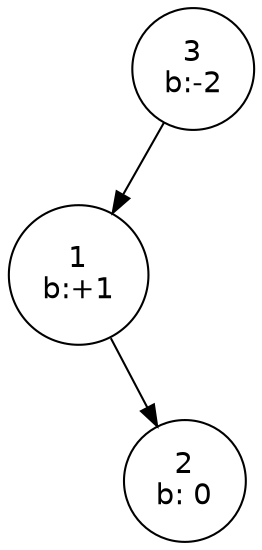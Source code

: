 digraph G {
	graph [fontname = "Helvetica"];
	node [fontname = "Helvetica",shape=circle];
	edge [fontname = "Helvetica"];

	3 [label="3\nb:-2",width=0.8];
	2 [label="2\nb: 0",width=0.8];
	1 [label="1\nb:+1",width=0.8];

	3 -> 1;
	m3 [label="", width=0.1, style=invis];
	3 -> m3 [style=invis];
	r3 [label="", width=0.1, style=invis];
	3 -> r3 [style=invis];
	{rank=same 1 -> m3 -> r3 [style=invis]};

	l1 [label="", width=0.1, style=invis];
	1 -> l1 [style=invis];
	m1 [label="", width=0.1, style=invis];
	1 -> m1 [style=invis];
	1 -> 2;
	{rank=same l1 -> m1 -> 2 [style=invis]};
}
